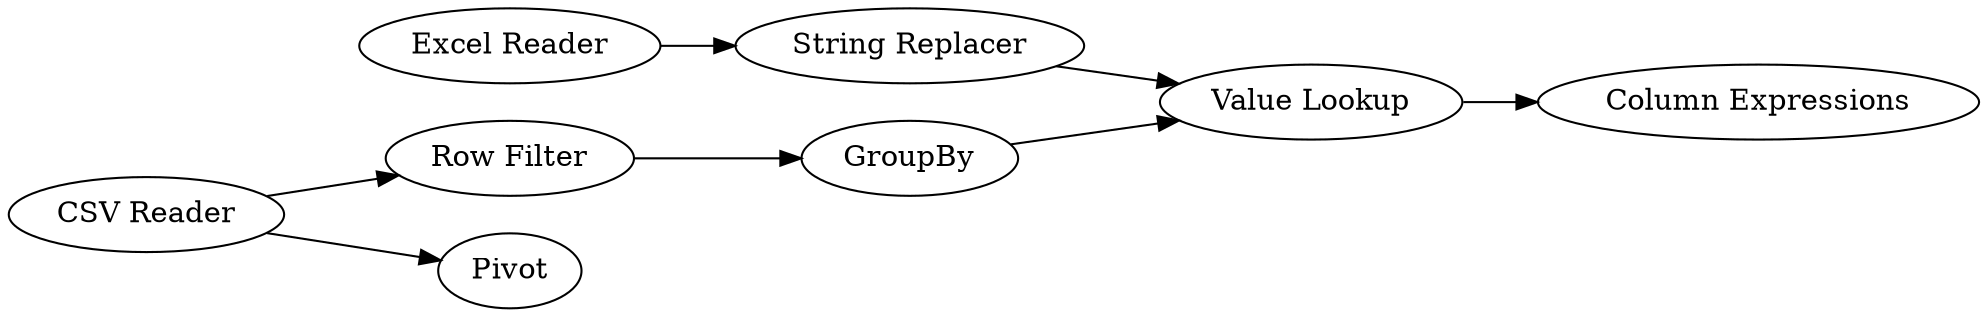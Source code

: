 digraph {
	"447744664707320587_5" [label=GroupBy]
	"447744664707320587_7" [label="Value Lookup"]
	"447744664707320587_8" [label="Column Expressions"]
	"447744664707320587_9" [label="String Replacer"]
	"447744664707320587_1" [label="CSV Reader"]
	"447744664707320587_10" [label="Row Filter"]
	"447744664707320587_2" [label="Excel Reader"]
	"447744664707320587_4" [label=Pivot]
	"447744664707320587_5" -> "447744664707320587_7"
	"447744664707320587_1" -> "447744664707320587_10"
	"447744664707320587_2" -> "447744664707320587_9"
	"447744664707320587_7" -> "447744664707320587_8"
	"447744664707320587_9" -> "447744664707320587_7"
	"447744664707320587_1" -> "447744664707320587_4"
	"447744664707320587_10" -> "447744664707320587_5"
	rankdir=LR
}
